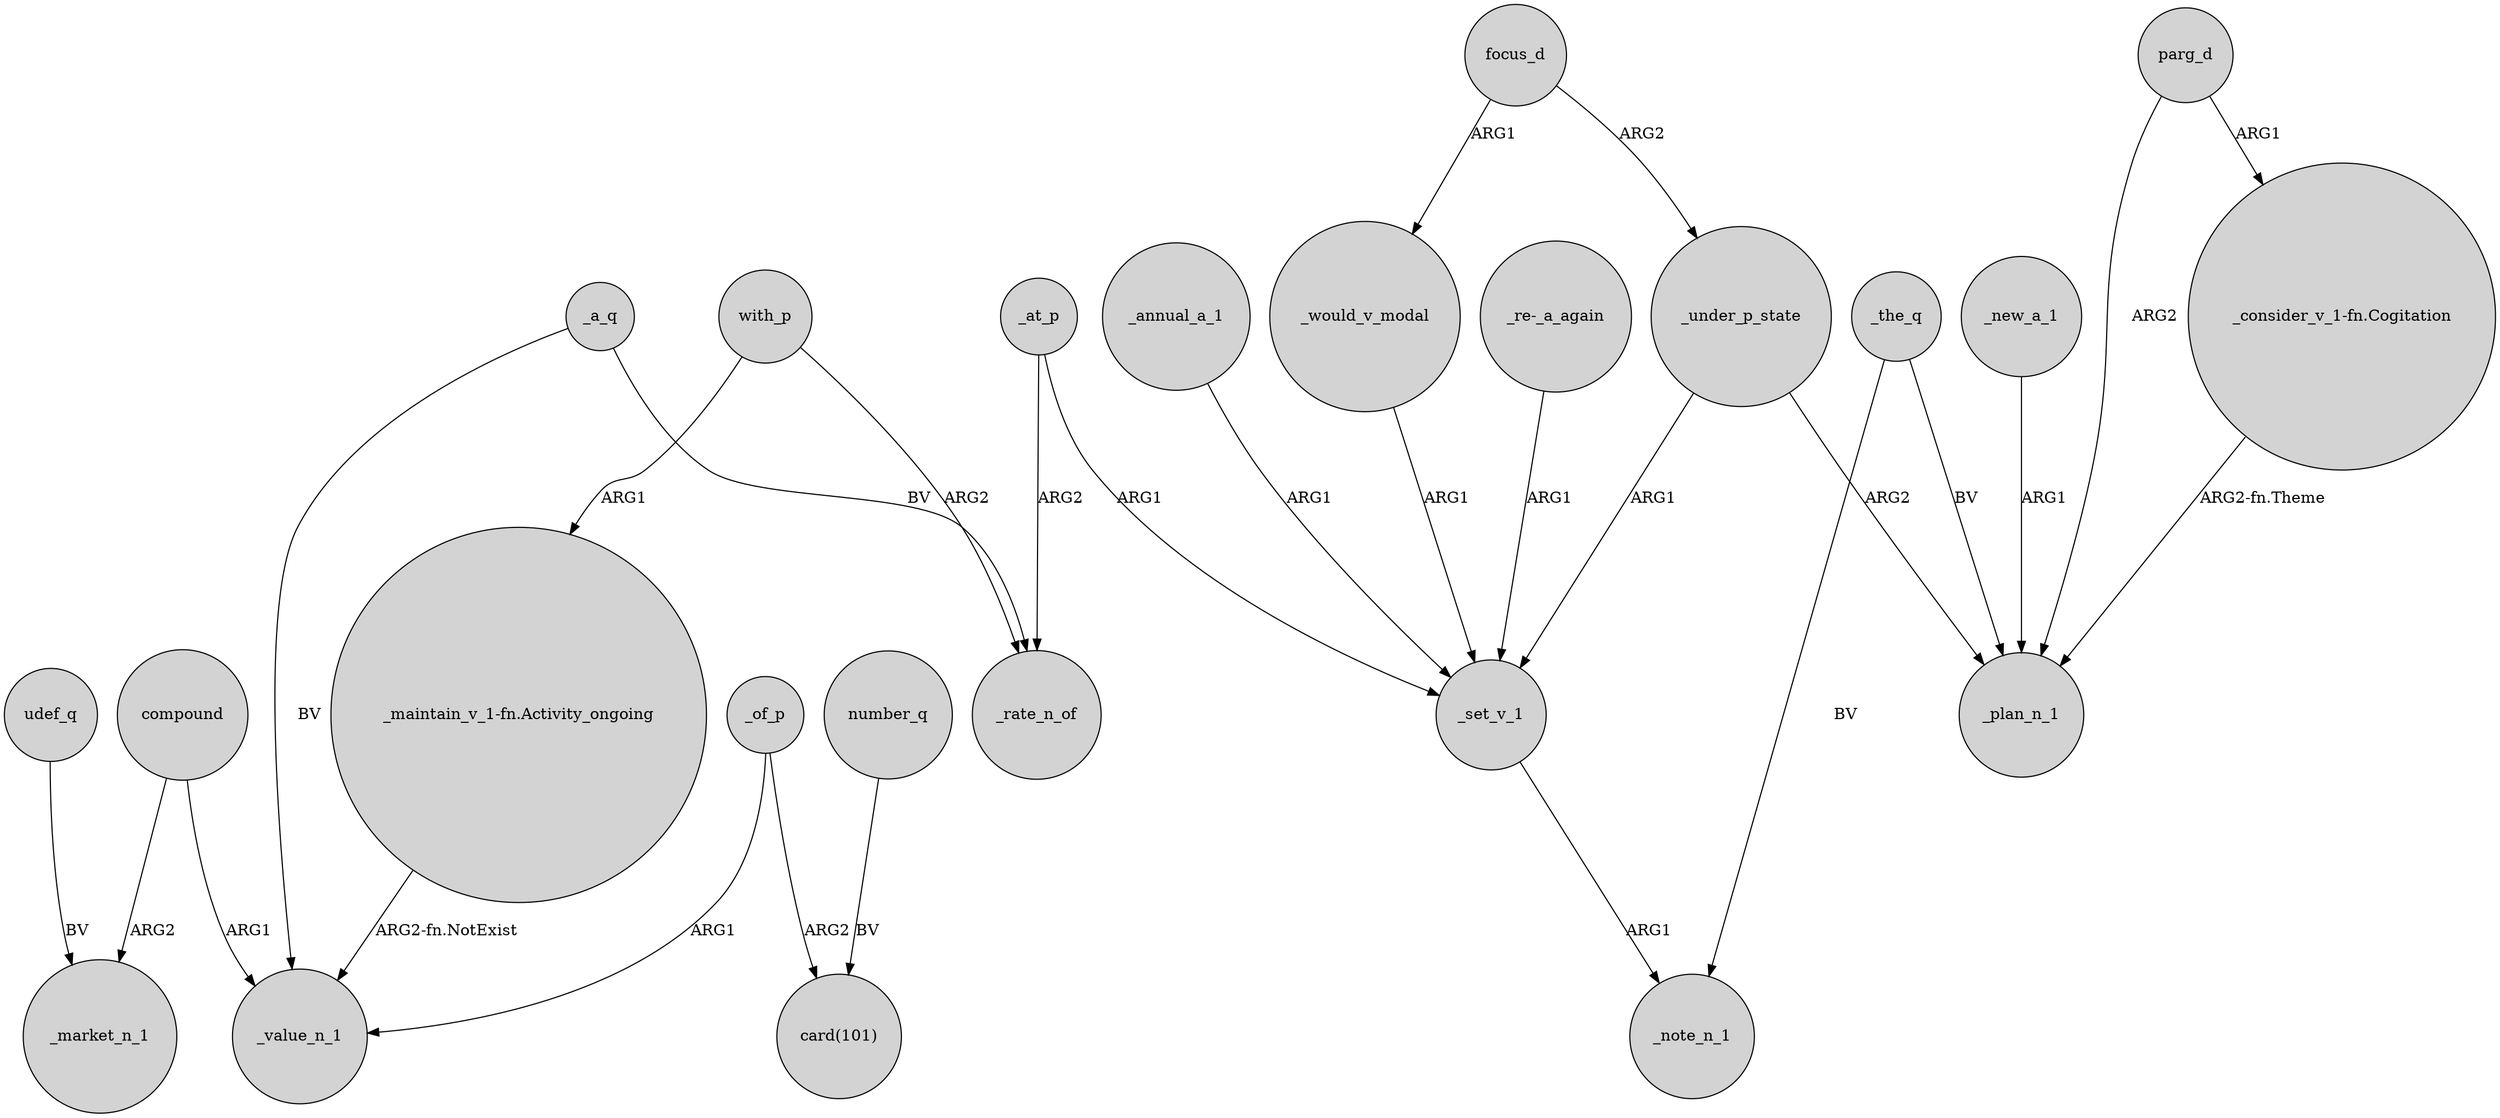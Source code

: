digraph {
	node [shape=circle style=filled]
	compound -> _market_n_1 [label=ARG2]
	_of_p -> "card(101)" [label=ARG2]
	_under_p_state -> _plan_n_1 [label=ARG2]
	_at_p -> _rate_n_of [label=ARG2]
	_new_a_1 -> _plan_n_1 [label=ARG1]
	_the_q -> _plan_n_1 [label=BV]
	_of_p -> _value_n_1 [label=ARG1]
	udef_q -> _market_n_1 [label=BV]
	_a_q -> _rate_n_of [label=BV]
	parg_d -> _plan_n_1 [label=ARG2]
	_annual_a_1 -> _set_v_1 [label=ARG1]
	_the_q -> _note_n_1 [label=BV]
	number_q -> "card(101)" [label=BV]
	_would_v_modal -> _set_v_1 [label=ARG1]
	with_p -> "_maintain_v_1-fn.Activity_ongoing" [label=ARG1]
	"_maintain_v_1-fn.Activity_ongoing" -> _value_n_1 [label="ARG2-fn.NotExist"]
	"_consider_v_1-fn.Cogitation" -> _plan_n_1 [label="ARG2-fn.Theme"]
	_under_p_state -> _set_v_1 [label=ARG1]
	"_re-_a_again" -> _set_v_1 [label=ARG1]
	_a_q -> _value_n_1 [label=BV]
	with_p -> _rate_n_of [label=ARG2]
	_at_p -> _set_v_1 [label=ARG1]
	focus_d -> _under_p_state [label=ARG2]
	compound -> _value_n_1 [label=ARG1]
	_set_v_1 -> _note_n_1 [label=ARG1]
	parg_d -> "_consider_v_1-fn.Cogitation" [label=ARG1]
	focus_d -> _would_v_modal [label=ARG1]
}
